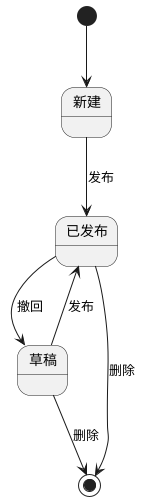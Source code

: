 @startuml
[*] --> 新建
新建 --> 已发布 : 发布
已发布 --> 草稿 : 撤回
草稿 --> 已发布 : 发布
已发布 --> [*] : 删除
草稿 --> [*] : 删除
@enduml

